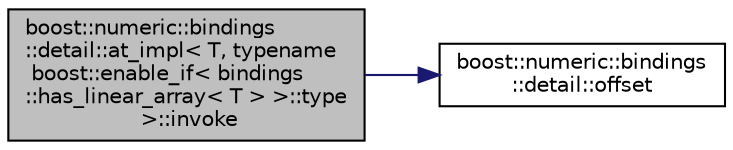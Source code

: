 digraph "boost::numeric::bindings::detail::at_impl&lt; T, typename boost::enable_if&lt; bindings::has_linear_array&lt; T &gt; &gt;::type &gt;::invoke"
{
  edge [fontname="Helvetica",fontsize="10",labelfontname="Helvetica",labelfontsize="10"];
  node [fontname="Helvetica",fontsize="10",shape=record];
  rankdir="LR";
  Node0 [label="boost::numeric::bindings\l::detail::at_impl\< T, typename\l boost::enable_if\< bindings\l::has_linear_array\< T \> \>::type\l \>::invoke",height=0.2,width=0.4,color="black", fillcolor="grey75", style="filled", fontcolor="black"];
  Node0 -> Node1 [color="midnightblue",fontsize="10",style="solid",fontname="Helvetica"];
  Node1 [label="boost::numeric::bindings\l::detail::offset",height=0.2,width=0.4,color="black", fillcolor="white", style="filled",URL="$d3/d72/namespaceboost_1_1numeric_1_1bindings_1_1detail.html#aaf3015d1dbf9b8d6bd0b4ad79ad173ad"];
}
